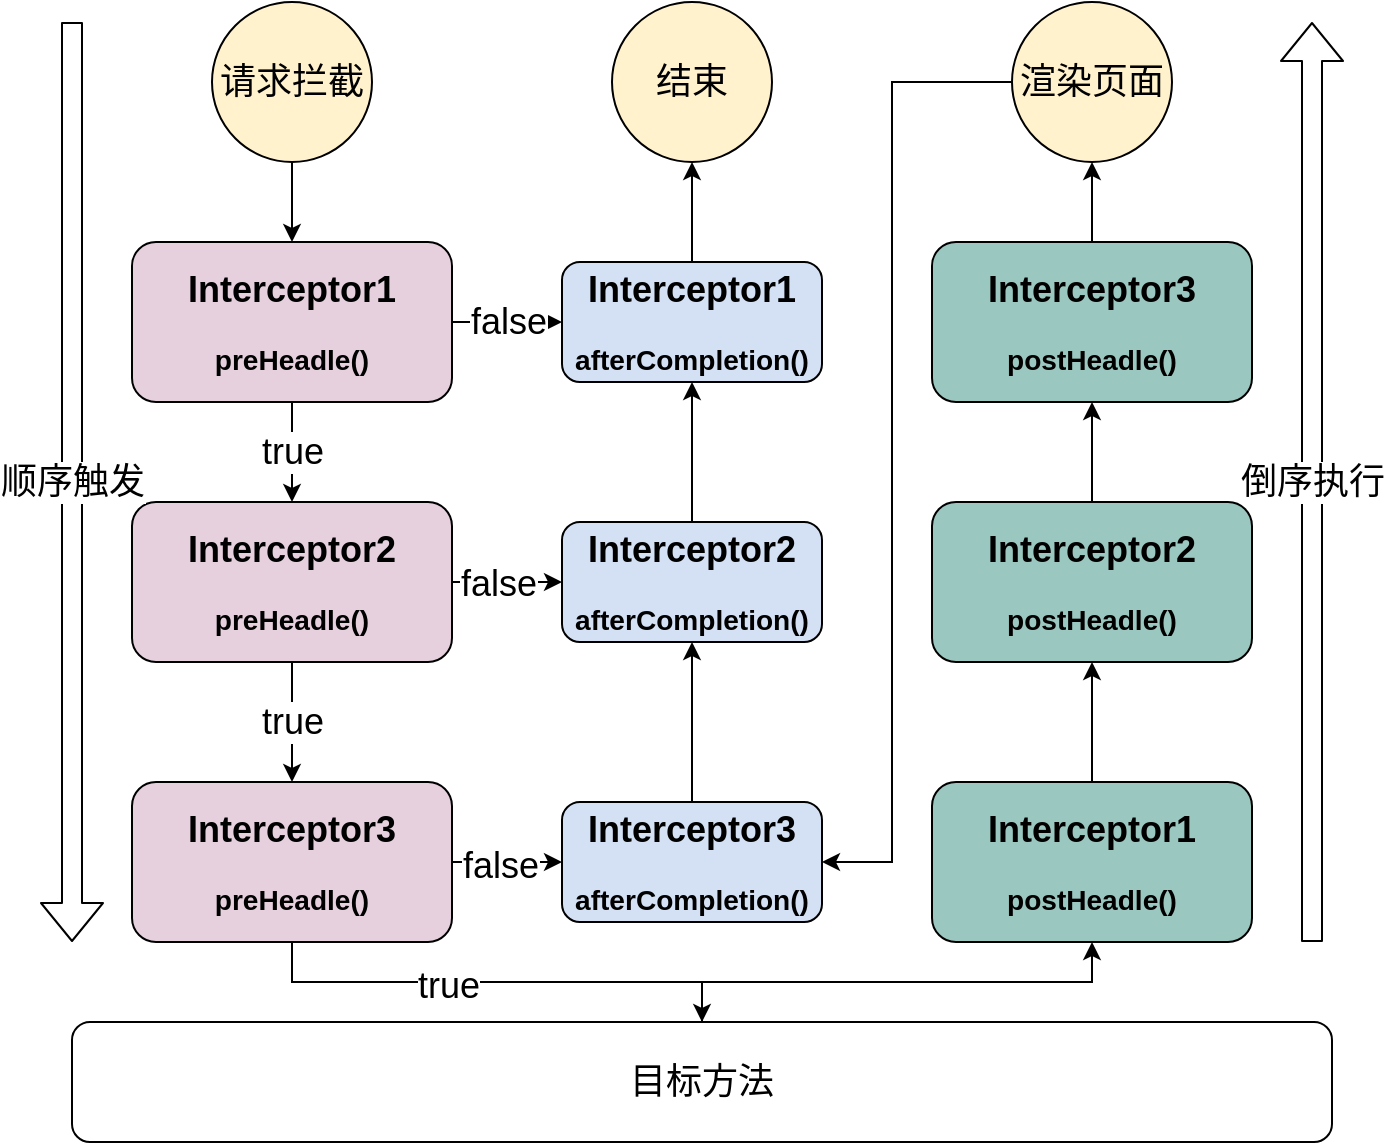 <mxfile version="14.9.5" type="github"><diagram id="Sxhlwo7oHvTldTJAUa9T" name="Page-1"><mxGraphModel dx="1724" dy="816" grid="1" gridSize="10" guides="1" tooltips="1" connect="1" arrows="1" fold="1" page="1" pageScale="1" pageWidth="827" pageHeight="1169" math="0" shadow="0"><root><mxCell id="0"/><mxCell id="1" parent="0"/><mxCell id="cgIbeY2z_72rr0lLqe45-2" value="true&lt;br style=&quot;font-size: 18px;&quot;&gt;" style="edgeStyle=orthogonalEdgeStyle;rounded=0;orthogonalLoop=1;jettySize=auto;html=1;fontSize=18;" edge="1" parent="1" source="cgIbeY2z_72rr0lLqe45-4" target="cgIbeY2z_72rr0lLqe45-8"><mxGeometry relative="1" as="geometry"/></mxCell><mxCell id="cgIbeY2z_72rr0lLqe45-3" value="false&lt;br&gt;" style="edgeStyle=orthogonalEdgeStyle;rounded=0;orthogonalLoop=1;jettySize=auto;html=1;fontSize=18;" edge="1" parent="1" source="cgIbeY2z_72rr0lLqe45-4" target="cgIbeY2z_72rr0lLqe45-21"><mxGeometry relative="1" as="geometry"/></mxCell><mxCell id="cgIbeY2z_72rr0lLqe45-4" value="&lt;h2&gt;Interceptor1&lt;/h2&gt;&lt;h3&gt;preHeadle()&lt;/h3&gt;" style="rounded=1;whiteSpace=wrap;html=1;fillColor=#E6D0DE;" vertex="1" parent="1"><mxGeometry x="110" y="310" width="160" height="80" as="geometry"/></mxCell><mxCell id="cgIbeY2z_72rr0lLqe45-5" value="true" style="edgeStyle=orthogonalEdgeStyle;rounded=0;orthogonalLoop=1;jettySize=auto;html=1;fontSize=18;" edge="1" parent="1" source="cgIbeY2z_72rr0lLqe45-8" target="cgIbeY2z_72rr0lLqe45-13"><mxGeometry relative="1" as="geometry"/></mxCell><mxCell id="cgIbeY2z_72rr0lLqe45-6" value="" style="edgeStyle=orthogonalEdgeStyle;rounded=0;orthogonalLoop=1;jettySize=auto;html=1;fontSize=18;" edge="1" parent="1" source="cgIbeY2z_72rr0lLqe45-8" target="cgIbeY2z_72rr0lLqe45-23"><mxGeometry relative="1" as="geometry"/></mxCell><mxCell id="cgIbeY2z_72rr0lLqe45-7" value="false" style="edgeLabel;html=1;align=center;verticalAlign=middle;resizable=0;points=[];fontSize=18;" vertex="1" connectable="0" parent="cgIbeY2z_72rr0lLqe45-6"><mxGeometry x="-0.185" y="-1" relative="1" as="geometry"><mxPoint as="offset"/></mxGeometry></mxCell><mxCell id="cgIbeY2z_72rr0lLqe45-8" value="&lt;h2&gt;Interceptor2&lt;/h2&gt;&lt;h3&gt;preHeadle()&lt;/h3&gt;" style="rounded=1;whiteSpace=wrap;html=1;fillColor=#E6D0DE;" vertex="1" parent="1"><mxGeometry x="110" y="440" width="160" height="80" as="geometry"/></mxCell><mxCell id="cgIbeY2z_72rr0lLqe45-9" value="" style="edgeStyle=orthogonalEdgeStyle;rounded=0;orthogonalLoop=1;jettySize=auto;html=1;entryX=0.5;entryY=0;entryDx=0;entryDy=0;" edge="1" parent="1" source="cgIbeY2z_72rr0lLqe45-13" target="cgIbeY2z_72rr0lLqe45-15"><mxGeometry relative="1" as="geometry"/></mxCell><mxCell id="cgIbeY2z_72rr0lLqe45-10" value="true" style="edgeLabel;html=1;align=center;verticalAlign=middle;resizable=0;points=[];fontSize=18;" vertex="1" connectable="0" parent="cgIbeY2z_72rr0lLqe45-9"><mxGeometry x="-0.19" y="-2" relative="1" as="geometry"><mxPoint x="-1" as="offset"/></mxGeometry></mxCell><mxCell id="cgIbeY2z_72rr0lLqe45-11" value="" style="edgeStyle=orthogonalEdgeStyle;rounded=0;orthogonalLoop=1;jettySize=auto;html=1;fontSize=18;" edge="1" parent="1" source="cgIbeY2z_72rr0lLqe45-13" target="cgIbeY2z_72rr0lLqe45-25"><mxGeometry relative="1" as="geometry"/></mxCell><mxCell id="cgIbeY2z_72rr0lLqe45-12" value="false&lt;br&gt;" style="edgeLabel;html=1;align=center;verticalAlign=middle;resizable=0;points=[];fontSize=18;" vertex="1" connectable="0" parent="cgIbeY2z_72rr0lLqe45-11"><mxGeometry x="-0.142" y="-2" relative="1" as="geometry"><mxPoint as="offset"/></mxGeometry></mxCell><mxCell id="cgIbeY2z_72rr0lLqe45-13" value="&lt;h2&gt;Interceptor3&lt;/h2&gt;&lt;h3&gt;preHeadle()&lt;/h3&gt;" style="rounded=1;whiteSpace=wrap;html=1;fillColor=#E6D0DE;" vertex="1" parent="1"><mxGeometry x="110" y="580" width="160" height="80" as="geometry"/></mxCell><mxCell id="cgIbeY2z_72rr0lLqe45-14" style="edgeStyle=orthogonalEdgeStyle;rounded=0;orthogonalLoop=1;jettySize=auto;html=1;entryX=0.5;entryY=1;entryDx=0;entryDy=0;fontSize=18;" edge="1" parent="1" source="cgIbeY2z_72rr0lLqe45-15" target="cgIbeY2z_72rr0lLqe45-17"><mxGeometry relative="1" as="geometry"/></mxCell><mxCell id="cgIbeY2z_72rr0lLqe45-15" value="&lt;font style=&quot;font-size: 18px&quot;&gt;目标方法&lt;/font&gt;" style="rounded=1;whiteSpace=wrap;html=1;" vertex="1" parent="1"><mxGeometry x="80" y="700" width="630" height="60" as="geometry"/></mxCell><mxCell id="cgIbeY2z_72rr0lLqe45-16" value="" style="edgeStyle=orthogonalEdgeStyle;rounded=0;orthogonalLoop=1;jettySize=auto;html=1;fontSize=18;" edge="1" parent="1" source="cgIbeY2z_72rr0lLqe45-17" target="cgIbeY2z_72rr0lLqe45-19"><mxGeometry relative="1" as="geometry"/></mxCell><mxCell id="cgIbeY2z_72rr0lLqe45-17" value="&lt;h2&gt;Interceptor1&lt;/h2&gt;&lt;h3&gt;postHeadle()&lt;/h3&gt;" style="rounded=1;whiteSpace=wrap;html=1;fillColor=#9AC7BF;" vertex="1" parent="1"><mxGeometry x="510" y="580" width="160" height="80" as="geometry"/></mxCell><mxCell id="cgIbeY2z_72rr0lLqe45-18" value="" style="edgeStyle=orthogonalEdgeStyle;rounded=0;orthogonalLoop=1;jettySize=auto;html=1;fontSize=18;" edge="1" parent="1" source="cgIbeY2z_72rr0lLqe45-19" target="cgIbeY2z_72rr0lLqe45-20"><mxGeometry relative="1" as="geometry"/></mxCell><mxCell id="cgIbeY2z_72rr0lLqe45-19" value="&lt;h2&gt;Interceptor2&lt;/h2&gt;&lt;h3&gt;postHeadle()&lt;/h3&gt;" style="rounded=1;whiteSpace=wrap;html=1;fillColor=#9AC7BF;" vertex="1" parent="1"><mxGeometry x="510" y="440" width="160" height="80" as="geometry"/></mxCell><mxCell id="cgIbeY2z_72rr0lLqe45-32" value="" style="edgeStyle=orthogonalEdgeStyle;rounded=0;orthogonalLoop=1;jettySize=auto;html=1;" edge="1" parent="1" source="cgIbeY2z_72rr0lLqe45-20" target="cgIbeY2z_72rr0lLqe45-31"><mxGeometry relative="1" as="geometry"/></mxCell><mxCell id="cgIbeY2z_72rr0lLqe45-20" value="&lt;h2&gt;Interceptor3&lt;/h2&gt;&lt;h3&gt;postHeadle()&lt;/h3&gt;" style="rounded=1;whiteSpace=wrap;html=1;fillColor=#9AC7BF;" vertex="1" parent="1"><mxGeometry x="510" y="310" width="160" height="80" as="geometry"/></mxCell><mxCell id="cgIbeY2z_72rr0lLqe45-35" value="" style="edgeStyle=orthogonalEdgeStyle;rounded=0;orthogonalLoop=1;jettySize=auto;html=1;" edge="1" parent="1" source="cgIbeY2z_72rr0lLqe45-21" target="cgIbeY2z_72rr0lLqe45-34"><mxGeometry relative="1" as="geometry"/></mxCell><mxCell id="cgIbeY2z_72rr0lLqe45-21" value="&lt;h2&gt;Interceptor1&lt;/h2&gt;&lt;h3&gt;afterCompletion()&lt;/h3&gt;" style="rounded=1;whiteSpace=wrap;html=1;fillColor=#D4E1F5;" vertex="1" parent="1"><mxGeometry x="325" y="320" width="130" height="60" as="geometry"/></mxCell><mxCell id="cgIbeY2z_72rr0lLqe45-22" value="" style="edgeStyle=orthogonalEdgeStyle;rounded=0;orthogonalLoop=1;jettySize=auto;html=1;fontSize=18;" edge="1" parent="1" source="cgIbeY2z_72rr0lLqe45-23" target="cgIbeY2z_72rr0lLqe45-21"><mxGeometry relative="1" as="geometry"/></mxCell><mxCell id="cgIbeY2z_72rr0lLqe45-23" value="&lt;h2&gt;Interceptor2&lt;/h2&gt;&lt;h3&gt;afterCompletion()&lt;/h3&gt;" style="rounded=1;whiteSpace=wrap;html=1;fillColor=#D4E1F5;" vertex="1" parent="1"><mxGeometry x="325" y="450" width="130" height="60" as="geometry"/></mxCell><mxCell id="cgIbeY2z_72rr0lLqe45-24" value="" style="edgeStyle=orthogonalEdgeStyle;rounded=0;orthogonalLoop=1;jettySize=auto;html=1;fontSize=18;" edge="1" parent="1" source="cgIbeY2z_72rr0lLqe45-25" target="cgIbeY2z_72rr0lLqe45-23"><mxGeometry relative="1" as="geometry"/></mxCell><mxCell id="cgIbeY2z_72rr0lLqe45-25" value="&lt;h2&gt;Interceptor3&lt;/h2&gt;&lt;h3&gt;afterCompletion()&lt;/h3&gt;" style="rounded=1;whiteSpace=wrap;html=1;fillColor=#D4E1F5;" vertex="1" parent="1"><mxGeometry x="325" y="590" width="130" height="60" as="geometry"/></mxCell><mxCell id="cgIbeY2z_72rr0lLqe45-28" value="" style="edgeStyle=orthogonalEdgeStyle;rounded=0;orthogonalLoop=1;jettySize=auto;html=1;" edge="1" parent="1" source="cgIbeY2z_72rr0lLqe45-26" target="cgIbeY2z_72rr0lLqe45-4"><mxGeometry relative="1" as="geometry"/></mxCell><mxCell id="cgIbeY2z_72rr0lLqe45-26" value="&lt;font style=&quot;font-size: 18px&quot;&gt;请求拦截&lt;/font&gt;" style="ellipse;whiteSpace=wrap;html=1;aspect=fixed;fillColor=#FFF2CC;" vertex="1" parent="1"><mxGeometry x="150" y="190" width="80" height="80" as="geometry"/></mxCell><mxCell id="cgIbeY2z_72rr0lLqe45-33" style="edgeStyle=orthogonalEdgeStyle;rounded=0;orthogonalLoop=1;jettySize=auto;html=1;exitX=0;exitY=0.5;exitDx=0;exitDy=0;entryX=1;entryY=0.5;entryDx=0;entryDy=0;" edge="1" parent="1" source="cgIbeY2z_72rr0lLqe45-31" target="cgIbeY2z_72rr0lLqe45-25"><mxGeometry relative="1" as="geometry"><Array as="points"><mxPoint x="490" y="230"/><mxPoint x="490" y="620"/></Array></mxGeometry></mxCell><mxCell id="cgIbeY2z_72rr0lLqe45-31" value="&lt;font style=&quot;font-size: 18px&quot;&gt;渲染页面&lt;/font&gt;" style="ellipse;whiteSpace=wrap;html=1;aspect=fixed;fillColor=#FFF2CC;" vertex="1" parent="1"><mxGeometry x="550" y="190" width="80" height="80" as="geometry"/></mxCell><mxCell id="cgIbeY2z_72rr0lLqe45-34" value="&lt;font style=&quot;font-size: 18px&quot;&gt;结束&lt;/font&gt;" style="ellipse;whiteSpace=wrap;html=1;aspect=fixed;fillColor=#FFF2CC;" vertex="1" parent="1"><mxGeometry x="350" y="190" width="80" height="80" as="geometry"/></mxCell><mxCell id="cgIbeY2z_72rr0lLqe45-37" value="&lt;font style=&quot;font-size: 18px&quot;&gt;顺序触发&lt;/font&gt;" style="shape=flexArrow;endArrow=classic;html=1;" edge="1" parent="1"><mxGeometry width="50" height="50" relative="1" as="geometry"><mxPoint x="80" y="200" as="sourcePoint"/><mxPoint x="80" y="660" as="targetPoint"/></mxGeometry></mxCell><mxCell id="cgIbeY2z_72rr0lLqe45-41" value="&lt;span style=&quot;font-size: 18px&quot;&gt;倒序执行&lt;/span&gt;" style="shape=flexArrow;endArrow=classic;html=1;" edge="1" parent="1"><mxGeometry width="50" height="50" relative="1" as="geometry"><mxPoint x="700" y="660" as="sourcePoint"/><mxPoint x="700" y="200" as="targetPoint"/></mxGeometry></mxCell></root></mxGraphModel></diagram></mxfile>